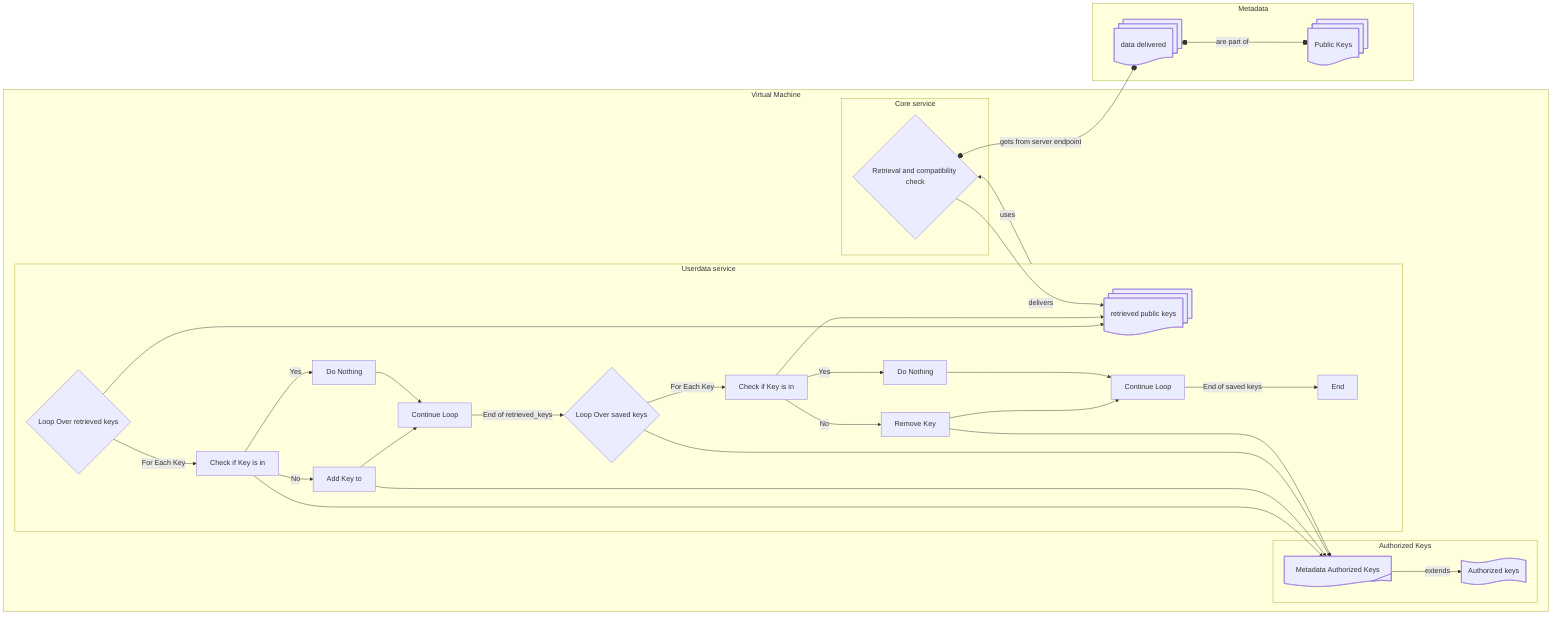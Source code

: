 flowchart LR

subgraph Virtual Machine

    authkeys_gen@{ shape: flag, label: "Authorized keys" }
    authkeyf_spec@{ shape: tag-doc, label: "Metadata Authorized Keys" }
    authkeyf_spec -- extends --> authkeys_gen
    subgraph authkeys [Authorized Keys]
        authkeys_gen
        authkeyf_spec
    end

    subgraph core_service[Core service]
        retrieval_check{"Retrieval and compatibility check"}        
    end

    subgraph userdata_service[Userdata service]
    direction TB
        retrieved_keys@{ shape: docs, label: "retrieved public keys" }
        D{Loop Over retrieved keys}
        D o--> retrieved_keys
        
        D -->|For Each Key| E[Check if Key is in]
        E o--> authkeyf_spec
        E -->|Yes| F[Do Nothing]
        E -->|No| G[Add Key to]
        G o--> authkeyf_spec
        G --> H[Continue Loop]
        F --> H

        H -->|End of retrieved_keys| I{Loop Over saved keys}
        I o--> authkeyf_spec

        
        I -->|For Each Key| J[Check if Key is in]
        J o--> retrieved_keys
        J -->|Yes| K[Do Nothing]
        J -->|No| L[Remove Key]
        L o--> authkeyf_spec
        L --> M[Continue Loop]
        K --> M

        M -->|End of saved keys| N[End]
        
    end
    userdata_service -- uses --> retrieval_check
    retrieval_check -- delivers --> retrieved_keys

end

subgraph Metadata
    data o-- are part of --o keys
    keys@{ shape: docs, label: "Public Keys" }
    data@{ shape: docs, label: "data delivered" }
    
    
end

retrieval_check o-- gets from server endpoint --o data
